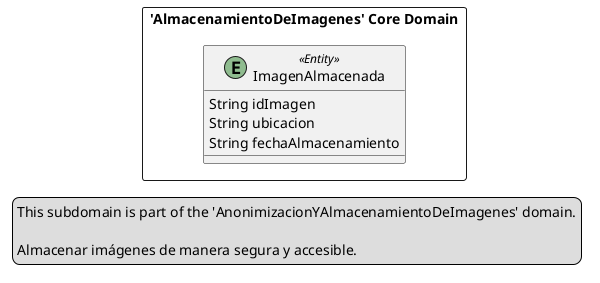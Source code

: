 @startuml

skinparam componentStyle uml2

package "'AlmacenamientoDeImagenes' Core Domain" <<Rectangle>> {
	class ImagenAlmacenada <<(E,DarkSeaGreen) Entity>> {
		String idImagen
		String ubicacion
		String fechaAlmacenamiento
	}
}
legend left
  This subdomain is part of the 'AnonimizacionYAlmacenamientoDeImagenes' domain.

  Almacenar imágenes de manera segura y accesible.
end legend


@enduml
